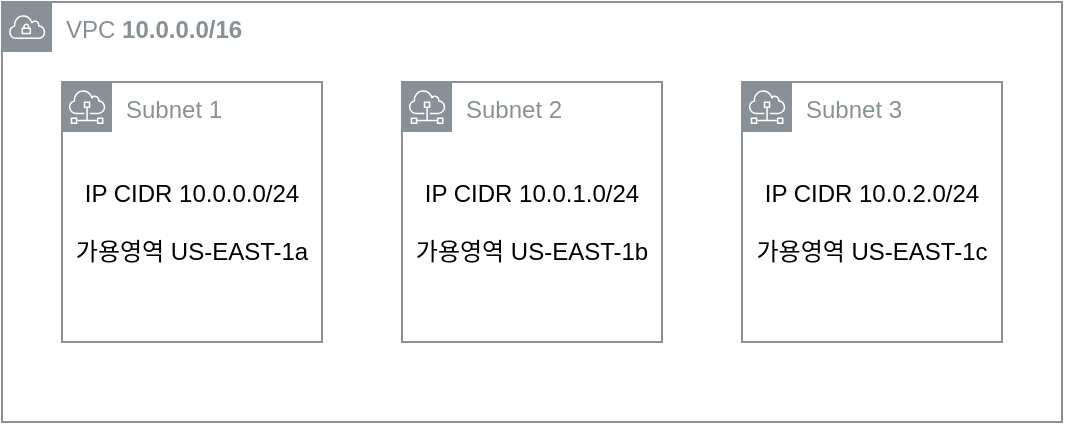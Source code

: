 <mxfile version="20.3.0" type="device"><diagram id="PelDYG02R4xH1_hug-uI" name="페이지-1"><mxGraphModel dx="1106" dy="892" grid="1" gridSize="10" guides="1" tooltips="1" connect="1" arrows="1" fold="1" page="1" pageScale="1" pageWidth="827" pageHeight="1169" math="0" shadow="0"><root><mxCell id="0"/><mxCell id="1" parent="0"/><mxCell id="EqKXP-0IHv7SM84uaT_R-1" value="VPC &lt;b&gt;10.0.0.0/16&lt;/b&gt;" style="sketch=0;outlineConnect=0;gradientColor=none;html=1;whiteSpace=wrap;fontSize=12;fontStyle=0;shape=mxgraph.aws4.group;grIcon=mxgraph.aws4.group_vpc;strokeColor=#879196;fillColor=none;verticalAlign=top;align=left;spacingLeft=30;fontColor=#879196;dashed=0;" vertex="1" parent="1"><mxGeometry x="110" y="210" width="530" height="210" as="geometry"/></mxCell><mxCell id="EqKXP-0IHv7SM84uaT_R-2" value="Subnet 1" style="sketch=0;outlineConnect=0;gradientColor=none;html=1;whiteSpace=wrap;fontSize=12;fontStyle=0;shape=mxgraph.aws4.group;grIcon=mxgraph.aws4.group_subnet;strokeColor=#879196;fillColor=none;verticalAlign=top;align=left;spacingLeft=30;fontColor=#879196;dashed=0;" vertex="1" parent="1"><mxGeometry x="140" y="250" width="130" height="130" as="geometry"/></mxCell><mxCell id="EqKXP-0IHv7SM84uaT_R-3" value="IP CIDR 10.0.0.0/24&lt;br&gt;&lt;br&gt;가용영역 US-EAST-1a" style="text;html=1;strokeColor=none;fillColor=none;align=center;verticalAlign=middle;whiteSpace=wrap;rounded=0;" vertex="1" parent="1"><mxGeometry x="140" y="290" width="130" height="60" as="geometry"/></mxCell><mxCell id="EqKXP-0IHv7SM84uaT_R-4" value="Subnet 2" style="sketch=0;outlineConnect=0;gradientColor=none;html=1;whiteSpace=wrap;fontSize=12;fontStyle=0;shape=mxgraph.aws4.group;grIcon=mxgraph.aws4.group_subnet;strokeColor=#879196;fillColor=none;verticalAlign=top;align=left;spacingLeft=30;fontColor=#879196;dashed=0;" vertex="1" parent="1"><mxGeometry x="310" y="250" width="130" height="130" as="geometry"/></mxCell><mxCell id="EqKXP-0IHv7SM84uaT_R-5" value="IP CIDR 10.0.1.0/24&lt;br&gt;&lt;br&gt;가용영역 US-EAST-1b" style="text;html=1;strokeColor=none;fillColor=none;align=center;verticalAlign=middle;whiteSpace=wrap;rounded=0;" vertex="1" parent="1"><mxGeometry x="310" y="290" width="130" height="60" as="geometry"/></mxCell><mxCell id="EqKXP-0IHv7SM84uaT_R-6" value="Subnet 3" style="sketch=0;outlineConnect=0;gradientColor=none;html=1;whiteSpace=wrap;fontSize=12;fontStyle=0;shape=mxgraph.aws4.group;grIcon=mxgraph.aws4.group_subnet;strokeColor=#879196;fillColor=none;verticalAlign=top;align=left;spacingLeft=30;fontColor=#879196;dashed=0;" vertex="1" parent="1"><mxGeometry x="480" y="250" width="130" height="130" as="geometry"/></mxCell><mxCell id="EqKXP-0IHv7SM84uaT_R-7" value="IP CIDR 10.0.2.0/24&lt;br&gt;&lt;br&gt;가용영역 US-EAST-1c" style="text;html=1;strokeColor=none;fillColor=none;align=center;verticalAlign=middle;whiteSpace=wrap;rounded=0;" vertex="1" parent="1"><mxGeometry x="480" y="290" width="130" height="60" as="geometry"/></mxCell></root></mxGraphModel></diagram></mxfile>